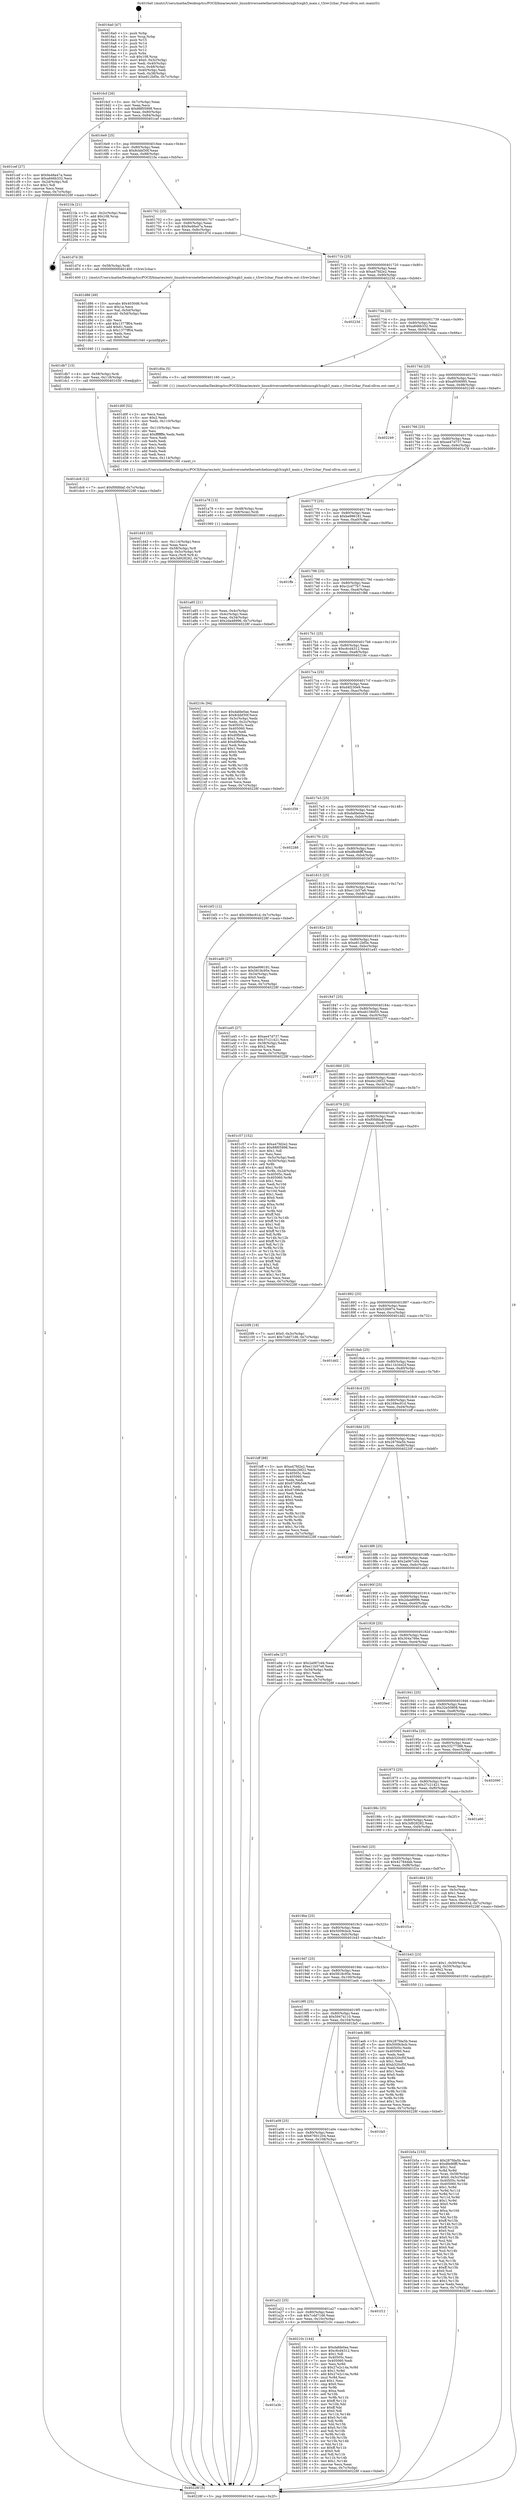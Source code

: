 digraph "0x4016a0" {
  label = "0x4016a0 (/mnt/c/Users/mathe/Desktop/tcc/POCII/binaries/extr_linuxdriversnetethernetchelsiocxgb3cxgb3_main.c_t3rev2char_Final-ollvm.out::main(0))"
  labelloc = "t"
  node[shape=record]

  Entry [label="",width=0.3,height=0.3,shape=circle,fillcolor=black,style=filled]
  "0x4016cf" [label="{
     0x4016cf [26]\l
     | [instrs]\l
     &nbsp;&nbsp;0x4016cf \<+3\>: mov -0x7c(%rbp),%eax\l
     &nbsp;&nbsp;0x4016d2 \<+2\>: mov %eax,%ecx\l
     &nbsp;&nbsp;0x4016d4 \<+6\>: sub $0x88f05998,%ecx\l
     &nbsp;&nbsp;0x4016da \<+3\>: mov %eax,-0x80(%rbp)\l
     &nbsp;&nbsp;0x4016dd \<+6\>: mov %ecx,-0x84(%rbp)\l
     &nbsp;&nbsp;0x4016e3 \<+6\>: je 0000000000401cef \<main+0x64f\>\l
  }"]
  "0x401cef" [label="{
     0x401cef [27]\l
     | [instrs]\l
     &nbsp;&nbsp;0x401cef \<+5\>: mov $0x9a48a47a,%eax\l
     &nbsp;&nbsp;0x401cf4 \<+5\>: mov $0xa846b332,%ecx\l
     &nbsp;&nbsp;0x401cf9 \<+3\>: mov -0x2d(%rbp),%dl\l
     &nbsp;&nbsp;0x401cfc \<+3\>: test $0x1,%dl\l
     &nbsp;&nbsp;0x401cff \<+3\>: cmovne %ecx,%eax\l
     &nbsp;&nbsp;0x401d02 \<+3\>: mov %eax,-0x7c(%rbp)\l
     &nbsp;&nbsp;0x401d05 \<+5\>: jmp 000000000040228f \<main+0xbef\>\l
  }"]
  "0x4016e9" [label="{
     0x4016e9 [25]\l
     | [instrs]\l
     &nbsp;&nbsp;0x4016e9 \<+5\>: jmp 00000000004016ee \<main+0x4e\>\l
     &nbsp;&nbsp;0x4016ee \<+3\>: mov -0x80(%rbp),%eax\l
     &nbsp;&nbsp;0x4016f1 \<+5\>: sub $0x8cbbf30f,%eax\l
     &nbsp;&nbsp;0x4016f6 \<+6\>: mov %eax,-0x88(%rbp)\l
     &nbsp;&nbsp;0x4016fc \<+6\>: je 00000000004021fa \<main+0xb5a\>\l
  }"]
  Exit [label="",width=0.3,height=0.3,shape=circle,fillcolor=black,style=filled,peripheries=2]
  "0x4021fa" [label="{
     0x4021fa [21]\l
     | [instrs]\l
     &nbsp;&nbsp;0x4021fa \<+3\>: mov -0x2c(%rbp),%eax\l
     &nbsp;&nbsp;0x4021fd \<+7\>: add $0x108,%rsp\l
     &nbsp;&nbsp;0x402204 \<+1\>: pop %rbx\l
     &nbsp;&nbsp;0x402205 \<+2\>: pop %r12\l
     &nbsp;&nbsp;0x402207 \<+2\>: pop %r13\l
     &nbsp;&nbsp;0x402209 \<+2\>: pop %r14\l
     &nbsp;&nbsp;0x40220b \<+2\>: pop %r15\l
     &nbsp;&nbsp;0x40220d \<+1\>: pop %rbp\l
     &nbsp;&nbsp;0x40220e \<+1\>: ret\l
  }"]
  "0x401702" [label="{
     0x401702 [25]\l
     | [instrs]\l
     &nbsp;&nbsp;0x401702 \<+5\>: jmp 0000000000401707 \<main+0x67\>\l
     &nbsp;&nbsp;0x401707 \<+3\>: mov -0x80(%rbp),%eax\l
     &nbsp;&nbsp;0x40170a \<+5\>: sub $0x9a48a47a,%eax\l
     &nbsp;&nbsp;0x40170f \<+6\>: mov %eax,-0x8c(%rbp)\l
     &nbsp;&nbsp;0x401715 \<+6\>: je 0000000000401d7d \<main+0x6dd\>\l
  }"]
  "0x401a3b" [label="{
     0x401a3b\l
  }", style=dashed]
  "0x401d7d" [label="{
     0x401d7d [9]\l
     | [instrs]\l
     &nbsp;&nbsp;0x401d7d \<+4\>: mov -0x58(%rbp),%rdi\l
     &nbsp;&nbsp;0x401d81 \<+5\>: call 0000000000401400 \<t3rev2char\>\l
     | [calls]\l
     &nbsp;&nbsp;0x401400 \{1\} (/mnt/c/Users/mathe/Desktop/tcc/POCII/binaries/extr_linuxdriversnetethernetchelsiocxgb3cxgb3_main.c_t3rev2char_Final-ollvm.out::t3rev2char)\l
  }"]
  "0x40171b" [label="{
     0x40171b [25]\l
     | [instrs]\l
     &nbsp;&nbsp;0x40171b \<+5\>: jmp 0000000000401720 \<main+0x80\>\l
     &nbsp;&nbsp;0x401720 \<+3\>: mov -0x80(%rbp),%eax\l
     &nbsp;&nbsp;0x401723 \<+5\>: sub $0xa47fd2e2,%eax\l
     &nbsp;&nbsp;0x401728 \<+6\>: mov %eax,-0x90(%rbp)\l
     &nbsp;&nbsp;0x40172e \<+6\>: je 000000000040223d \<main+0xb9d\>\l
  }"]
  "0x40210c" [label="{
     0x40210c [144]\l
     | [instrs]\l
     &nbsp;&nbsp;0x40210c \<+5\>: mov $0xdafde0ae,%eax\l
     &nbsp;&nbsp;0x402111 \<+5\>: mov $0xc6cd4312,%ecx\l
     &nbsp;&nbsp;0x402116 \<+2\>: mov $0x1,%dl\l
     &nbsp;&nbsp;0x402118 \<+7\>: mov 0x40505c,%esi\l
     &nbsp;&nbsp;0x40211f \<+7\>: mov 0x405060,%edi\l
     &nbsp;&nbsp;0x402126 \<+3\>: mov %esi,%r8d\l
     &nbsp;&nbsp;0x402129 \<+7\>: sub $0x27e2c14a,%r8d\l
     &nbsp;&nbsp;0x402130 \<+4\>: sub $0x1,%r8d\l
     &nbsp;&nbsp;0x402134 \<+7\>: add $0x27e2c14a,%r8d\l
     &nbsp;&nbsp;0x40213b \<+4\>: imul %r8d,%esi\l
     &nbsp;&nbsp;0x40213f \<+3\>: and $0x1,%esi\l
     &nbsp;&nbsp;0x402142 \<+3\>: cmp $0x0,%esi\l
     &nbsp;&nbsp;0x402145 \<+4\>: sete %r9b\l
     &nbsp;&nbsp;0x402149 \<+3\>: cmp $0xa,%edi\l
     &nbsp;&nbsp;0x40214c \<+4\>: setl %r10b\l
     &nbsp;&nbsp;0x402150 \<+3\>: mov %r9b,%r11b\l
     &nbsp;&nbsp;0x402153 \<+4\>: xor $0xff,%r11b\l
     &nbsp;&nbsp;0x402157 \<+3\>: mov %r10b,%bl\l
     &nbsp;&nbsp;0x40215a \<+3\>: xor $0xff,%bl\l
     &nbsp;&nbsp;0x40215d \<+3\>: xor $0x0,%dl\l
     &nbsp;&nbsp;0x402160 \<+3\>: mov %r11b,%r14b\l
     &nbsp;&nbsp;0x402163 \<+4\>: and $0x0,%r14b\l
     &nbsp;&nbsp;0x402167 \<+3\>: and %dl,%r9b\l
     &nbsp;&nbsp;0x40216a \<+3\>: mov %bl,%r15b\l
     &nbsp;&nbsp;0x40216d \<+4\>: and $0x0,%r15b\l
     &nbsp;&nbsp;0x402171 \<+3\>: and %dl,%r10b\l
     &nbsp;&nbsp;0x402174 \<+3\>: or %r9b,%r14b\l
     &nbsp;&nbsp;0x402177 \<+3\>: or %r10b,%r15b\l
     &nbsp;&nbsp;0x40217a \<+3\>: xor %r15b,%r14b\l
     &nbsp;&nbsp;0x40217d \<+3\>: or %bl,%r11b\l
     &nbsp;&nbsp;0x402180 \<+4\>: xor $0xff,%r11b\l
     &nbsp;&nbsp;0x402184 \<+3\>: or $0x0,%dl\l
     &nbsp;&nbsp;0x402187 \<+3\>: and %dl,%r11b\l
     &nbsp;&nbsp;0x40218a \<+3\>: or %r11b,%r14b\l
     &nbsp;&nbsp;0x40218d \<+4\>: test $0x1,%r14b\l
     &nbsp;&nbsp;0x402191 \<+3\>: cmovne %ecx,%eax\l
     &nbsp;&nbsp;0x402194 \<+3\>: mov %eax,-0x7c(%rbp)\l
     &nbsp;&nbsp;0x402197 \<+5\>: jmp 000000000040228f \<main+0xbef\>\l
  }"]
  "0x40223d" [label="{
     0x40223d\l
  }", style=dashed]
  "0x401734" [label="{
     0x401734 [25]\l
     | [instrs]\l
     &nbsp;&nbsp;0x401734 \<+5\>: jmp 0000000000401739 \<main+0x99\>\l
     &nbsp;&nbsp;0x401739 \<+3\>: mov -0x80(%rbp),%eax\l
     &nbsp;&nbsp;0x40173c \<+5\>: sub $0xa846b332,%eax\l
     &nbsp;&nbsp;0x401741 \<+6\>: mov %eax,-0x94(%rbp)\l
     &nbsp;&nbsp;0x401747 \<+6\>: je 0000000000401d0a \<main+0x66a\>\l
  }"]
  "0x401a22" [label="{
     0x401a22 [25]\l
     | [instrs]\l
     &nbsp;&nbsp;0x401a22 \<+5\>: jmp 0000000000401a27 \<main+0x387\>\l
     &nbsp;&nbsp;0x401a27 \<+3\>: mov -0x80(%rbp),%eax\l
     &nbsp;&nbsp;0x401a2a \<+5\>: sub $0x7cdd71d6,%eax\l
     &nbsp;&nbsp;0x401a2f \<+6\>: mov %eax,-0x10c(%rbp)\l
     &nbsp;&nbsp;0x401a35 \<+6\>: je 000000000040210c \<main+0xa6c\>\l
  }"]
  "0x401d0a" [label="{
     0x401d0a [5]\l
     | [instrs]\l
     &nbsp;&nbsp;0x401d0a \<+5\>: call 0000000000401160 \<next_i\>\l
     | [calls]\l
     &nbsp;&nbsp;0x401160 \{1\} (/mnt/c/Users/mathe/Desktop/tcc/POCII/binaries/extr_linuxdriversnetethernetchelsiocxgb3cxgb3_main.c_t3rev2char_Final-ollvm.out::next_i)\l
  }"]
  "0x40174d" [label="{
     0x40174d [25]\l
     | [instrs]\l
     &nbsp;&nbsp;0x40174d \<+5\>: jmp 0000000000401752 \<main+0xb2\>\l
     &nbsp;&nbsp;0x401752 \<+3\>: mov -0x80(%rbp),%eax\l
     &nbsp;&nbsp;0x401755 \<+5\>: sub $0xa9506995,%eax\l
     &nbsp;&nbsp;0x40175a \<+6\>: mov %eax,-0x98(%rbp)\l
     &nbsp;&nbsp;0x401760 \<+6\>: je 0000000000402249 \<main+0xba9\>\l
  }"]
  "0x401f12" [label="{
     0x401f12\l
  }", style=dashed]
  "0x402249" [label="{
     0x402249\l
  }", style=dashed]
  "0x401766" [label="{
     0x401766 [25]\l
     | [instrs]\l
     &nbsp;&nbsp;0x401766 \<+5\>: jmp 000000000040176b \<main+0xcb\>\l
     &nbsp;&nbsp;0x40176b \<+3\>: mov -0x80(%rbp),%eax\l
     &nbsp;&nbsp;0x40176e \<+5\>: sub $0xae47d737,%eax\l
     &nbsp;&nbsp;0x401773 \<+6\>: mov %eax,-0x9c(%rbp)\l
     &nbsp;&nbsp;0x401779 \<+6\>: je 0000000000401a78 \<main+0x3d8\>\l
  }"]
  "0x401a09" [label="{
     0x401a09 [25]\l
     | [instrs]\l
     &nbsp;&nbsp;0x401a09 \<+5\>: jmp 0000000000401a0e \<main+0x36e\>\l
     &nbsp;&nbsp;0x401a0e \<+3\>: mov -0x80(%rbp),%eax\l
     &nbsp;&nbsp;0x401a11 \<+5\>: sub $0x67601204,%eax\l
     &nbsp;&nbsp;0x401a16 \<+6\>: mov %eax,-0x108(%rbp)\l
     &nbsp;&nbsp;0x401a1c \<+6\>: je 0000000000401f12 \<main+0x872\>\l
  }"]
  "0x401a78" [label="{
     0x401a78 [13]\l
     | [instrs]\l
     &nbsp;&nbsp;0x401a78 \<+4\>: mov -0x48(%rbp),%rax\l
     &nbsp;&nbsp;0x401a7c \<+4\>: mov 0x8(%rax),%rdi\l
     &nbsp;&nbsp;0x401a80 \<+5\>: call 0000000000401060 \<atoi@plt\>\l
     | [calls]\l
     &nbsp;&nbsp;0x401060 \{1\} (unknown)\l
  }"]
  "0x40177f" [label="{
     0x40177f [25]\l
     | [instrs]\l
     &nbsp;&nbsp;0x40177f \<+5\>: jmp 0000000000401784 \<main+0xe4\>\l
     &nbsp;&nbsp;0x401784 \<+3\>: mov -0x80(%rbp),%eax\l
     &nbsp;&nbsp;0x401787 \<+5\>: sub $0xbe996181,%eax\l
     &nbsp;&nbsp;0x40178c \<+6\>: mov %eax,-0xa0(%rbp)\l
     &nbsp;&nbsp;0x401792 \<+6\>: je 0000000000401ffe \<main+0x95e\>\l
  }"]
  "0x401fa5" [label="{
     0x401fa5\l
  }", style=dashed]
  "0x401ffe" [label="{
     0x401ffe\l
  }", style=dashed]
  "0x401798" [label="{
     0x401798 [25]\l
     | [instrs]\l
     &nbsp;&nbsp;0x401798 \<+5\>: jmp 000000000040179d \<main+0xfd\>\l
     &nbsp;&nbsp;0x40179d \<+3\>: mov -0x80(%rbp),%eax\l
     &nbsp;&nbsp;0x4017a0 \<+5\>: sub $0xc2cd77b7,%eax\l
     &nbsp;&nbsp;0x4017a5 \<+6\>: mov %eax,-0xa4(%rbp)\l
     &nbsp;&nbsp;0x4017ab \<+6\>: je 0000000000401f86 \<main+0x8e6\>\l
  }"]
  "0x401dc6" [label="{
     0x401dc6 [12]\l
     | [instrs]\l
     &nbsp;&nbsp;0x401dc6 \<+7\>: movl $0xf0fdfdaf,-0x7c(%rbp)\l
     &nbsp;&nbsp;0x401dcd \<+5\>: jmp 000000000040228f \<main+0xbef\>\l
  }"]
  "0x401f86" [label="{
     0x401f86\l
  }", style=dashed]
  "0x4017b1" [label="{
     0x4017b1 [25]\l
     | [instrs]\l
     &nbsp;&nbsp;0x4017b1 \<+5\>: jmp 00000000004017b6 \<main+0x116\>\l
     &nbsp;&nbsp;0x4017b6 \<+3\>: mov -0x80(%rbp),%eax\l
     &nbsp;&nbsp;0x4017b9 \<+5\>: sub $0xc6cd4312,%eax\l
     &nbsp;&nbsp;0x4017be \<+6\>: mov %eax,-0xa8(%rbp)\l
     &nbsp;&nbsp;0x4017c4 \<+6\>: je 000000000040219c \<main+0xafc\>\l
  }"]
  "0x401db7" [label="{
     0x401db7 [15]\l
     | [instrs]\l
     &nbsp;&nbsp;0x401db7 \<+4\>: mov -0x58(%rbp),%rdi\l
     &nbsp;&nbsp;0x401dbb \<+6\>: mov %eax,-0x118(%rbp)\l
     &nbsp;&nbsp;0x401dc1 \<+5\>: call 0000000000401030 \<free@plt\>\l
     | [calls]\l
     &nbsp;&nbsp;0x401030 \{1\} (unknown)\l
  }"]
  "0x40219c" [label="{
     0x40219c [94]\l
     | [instrs]\l
     &nbsp;&nbsp;0x40219c \<+5\>: mov $0xdafde0ae,%eax\l
     &nbsp;&nbsp;0x4021a1 \<+5\>: mov $0x8cbbf30f,%ecx\l
     &nbsp;&nbsp;0x4021a6 \<+3\>: mov -0x3c(%rbp),%edx\l
     &nbsp;&nbsp;0x4021a9 \<+3\>: mov %edx,-0x2c(%rbp)\l
     &nbsp;&nbsp;0x4021ac \<+7\>: mov 0x40505c,%edx\l
     &nbsp;&nbsp;0x4021b3 \<+7\>: mov 0x405060,%esi\l
     &nbsp;&nbsp;0x4021ba \<+2\>: mov %edx,%edi\l
     &nbsp;&nbsp;0x4021bc \<+6\>: sub $0xd0fbf4aa,%edi\l
     &nbsp;&nbsp;0x4021c2 \<+3\>: sub $0x1,%edi\l
     &nbsp;&nbsp;0x4021c5 \<+6\>: add $0xd0fbf4aa,%edi\l
     &nbsp;&nbsp;0x4021cb \<+3\>: imul %edi,%edx\l
     &nbsp;&nbsp;0x4021ce \<+3\>: and $0x1,%edx\l
     &nbsp;&nbsp;0x4021d1 \<+3\>: cmp $0x0,%edx\l
     &nbsp;&nbsp;0x4021d4 \<+4\>: sete %r8b\l
     &nbsp;&nbsp;0x4021d8 \<+3\>: cmp $0xa,%esi\l
     &nbsp;&nbsp;0x4021db \<+4\>: setl %r9b\l
     &nbsp;&nbsp;0x4021df \<+3\>: mov %r8b,%r10b\l
     &nbsp;&nbsp;0x4021e2 \<+3\>: and %r9b,%r10b\l
     &nbsp;&nbsp;0x4021e5 \<+3\>: xor %r9b,%r8b\l
     &nbsp;&nbsp;0x4021e8 \<+3\>: or %r8b,%r10b\l
     &nbsp;&nbsp;0x4021eb \<+4\>: test $0x1,%r10b\l
     &nbsp;&nbsp;0x4021ef \<+3\>: cmovne %ecx,%eax\l
     &nbsp;&nbsp;0x4021f2 \<+3\>: mov %eax,-0x7c(%rbp)\l
     &nbsp;&nbsp;0x4021f5 \<+5\>: jmp 000000000040228f \<main+0xbef\>\l
  }"]
  "0x4017ca" [label="{
     0x4017ca [25]\l
     | [instrs]\l
     &nbsp;&nbsp;0x4017ca \<+5\>: jmp 00000000004017cf \<main+0x12f\>\l
     &nbsp;&nbsp;0x4017cf \<+3\>: mov -0x80(%rbp),%eax\l
     &nbsp;&nbsp;0x4017d2 \<+5\>: sub $0xd4f230e9,%eax\l
     &nbsp;&nbsp;0x4017d7 \<+6\>: mov %eax,-0xac(%rbp)\l
     &nbsp;&nbsp;0x4017dd \<+6\>: je 0000000000401f39 \<main+0x899\>\l
  }"]
  "0x401d86" [label="{
     0x401d86 [49]\l
     | [instrs]\l
     &nbsp;&nbsp;0x401d86 \<+10\>: movabs $0x4030d6,%rdi\l
     &nbsp;&nbsp;0x401d90 \<+5\>: mov $0x1a,%ecx\l
     &nbsp;&nbsp;0x401d95 \<+3\>: mov %al,-0x5d(%rbp)\l
     &nbsp;&nbsp;0x401d98 \<+4\>: movsbl -0x5d(%rbp),%eax\l
     &nbsp;&nbsp;0x401d9c \<+1\>: cltd\l
     &nbsp;&nbsp;0x401d9d \<+2\>: idiv %ecx\l
     &nbsp;&nbsp;0x401d9f \<+6\>: add $0x1377ff04,%edx\l
     &nbsp;&nbsp;0x401da5 \<+3\>: add $0x61,%edx\l
     &nbsp;&nbsp;0x401da8 \<+6\>: sub $0x1377ff04,%edx\l
     &nbsp;&nbsp;0x401dae \<+2\>: mov %edx,%esi\l
     &nbsp;&nbsp;0x401db0 \<+2\>: mov $0x0,%al\l
     &nbsp;&nbsp;0x401db2 \<+5\>: call 0000000000401040 \<printf@plt\>\l
     | [calls]\l
     &nbsp;&nbsp;0x401040 \{1\} (unknown)\l
  }"]
  "0x401f39" [label="{
     0x401f39\l
  }", style=dashed]
  "0x4017e3" [label="{
     0x4017e3 [25]\l
     | [instrs]\l
     &nbsp;&nbsp;0x4017e3 \<+5\>: jmp 00000000004017e8 \<main+0x148\>\l
     &nbsp;&nbsp;0x4017e8 \<+3\>: mov -0x80(%rbp),%eax\l
     &nbsp;&nbsp;0x4017eb \<+5\>: sub $0xdafde0ae,%eax\l
     &nbsp;&nbsp;0x4017f0 \<+6\>: mov %eax,-0xb0(%rbp)\l
     &nbsp;&nbsp;0x4017f6 \<+6\>: je 0000000000402288 \<main+0xbe8\>\l
  }"]
  "0x401d43" [label="{
     0x401d43 [33]\l
     | [instrs]\l
     &nbsp;&nbsp;0x401d43 \<+6\>: mov -0x114(%rbp),%ecx\l
     &nbsp;&nbsp;0x401d49 \<+3\>: imul %eax,%ecx\l
     &nbsp;&nbsp;0x401d4c \<+4\>: mov -0x58(%rbp),%r8\l
     &nbsp;&nbsp;0x401d50 \<+4\>: movslq -0x5c(%rbp),%r9\l
     &nbsp;&nbsp;0x401d54 \<+4\>: mov %ecx,(%r8,%r9,4)\l
     &nbsp;&nbsp;0x401d58 \<+7\>: movl $0x3d928282,-0x7c(%rbp)\l
     &nbsp;&nbsp;0x401d5f \<+5\>: jmp 000000000040228f \<main+0xbef\>\l
  }"]
  "0x402288" [label="{
     0x402288\l
  }", style=dashed]
  "0x4017fc" [label="{
     0x4017fc [25]\l
     | [instrs]\l
     &nbsp;&nbsp;0x4017fc \<+5\>: jmp 0000000000401801 \<main+0x161\>\l
     &nbsp;&nbsp;0x401801 \<+3\>: mov -0x80(%rbp),%eax\l
     &nbsp;&nbsp;0x401804 \<+5\>: sub $0xdfed6fff,%eax\l
     &nbsp;&nbsp;0x401809 \<+6\>: mov %eax,-0xb4(%rbp)\l
     &nbsp;&nbsp;0x40180f \<+6\>: je 0000000000401bf3 \<main+0x553\>\l
  }"]
  "0x401d0f" [label="{
     0x401d0f [52]\l
     | [instrs]\l
     &nbsp;&nbsp;0x401d0f \<+2\>: xor %ecx,%ecx\l
     &nbsp;&nbsp;0x401d11 \<+5\>: mov $0x2,%edx\l
     &nbsp;&nbsp;0x401d16 \<+6\>: mov %edx,-0x110(%rbp)\l
     &nbsp;&nbsp;0x401d1c \<+1\>: cltd\l
     &nbsp;&nbsp;0x401d1d \<+6\>: mov -0x110(%rbp),%esi\l
     &nbsp;&nbsp;0x401d23 \<+2\>: idiv %esi\l
     &nbsp;&nbsp;0x401d25 \<+6\>: imul $0xfffffffe,%edx,%edx\l
     &nbsp;&nbsp;0x401d2b \<+2\>: mov %ecx,%edi\l
     &nbsp;&nbsp;0x401d2d \<+2\>: sub %edx,%edi\l
     &nbsp;&nbsp;0x401d2f \<+2\>: mov %ecx,%edx\l
     &nbsp;&nbsp;0x401d31 \<+3\>: sub $0x1,%edx\l
     &nbsp;&nbsp;0x401d34 \<+2\>: add %edx,%edi\l
     &nbsp;&nbsp;0x401d36 \<+2\>: sub %edi,%ecx\l
     &nbsp;&nbsp;0x401d38 \<+6\>: mov %ecx,-0x114(%rbp)\l
     &nbsp;&nbsp;0x401d3e \<+5\>: call 0000000000401160 \<next_i\>\l
     | [calls]\l
     &nbsp;&nbsp;0x401160 \{1\} (/mnt/c/Users/mathe/Desktop/tcc/POCII/binaries/extr_linuxdriversnetethernetchelsiocxgb3cxgb3_main.c_t3rev2char_Final-ollvm.out::next_i)\l
  }"]
  "0x401bf3" [label="{
     0x401bf3 [12]\l
     | [instrs]\l
     &nbsp;&nbsp;0x401bf3 \<+7\>: movl $0x169ec91d,-0x7c(%rbp)\l
     &nbsp;&nbsp;0x401bfa \<+5\>: jmp 000000000040228f \<main+0xbef\>\l
  }"]
  "0x401815" [label="{
     0x401815 [25]\l
     | [instrs]\l
     &nbsp;&nbsp;0x401815 \<+5\>: jmp 000000000040181a \<main+0x17a\>\l
     &nbsp;&nbsp;0x40181a \<+3\>: mov -0x80(%rbp),%eax\l
     &nbsp;&nbsp;0x40181d \<+5\>: sub $0xe11b57e6,%eax\l
     &nbsp;&nbsp;0x401822 \<+6\>: mov %eax,-0xb8(%rbp)\l
     &nbsp;&nbsp;0x401828 \<+6\>: je 0000000000401ad0 \<main+0x430\>\l
  }"]
  "0x401b5a" [label="{
     0x401b5a [153]\l
     | [instrs]\l
     &nbsp;&nbsp;0x401b5a \<+5\>: mov $0x287fda5b,%ecx\l
     &nbsp;&nbsp;0x401b5f \<+5\>: mov $0xdfed6fff,%edx\l
     &nbsp;&nbsp;0x401b64 \<+3\>: mov $0x1,%sil\l
     &nbsp;&nbsp;0x401b67 \<+3\>: xor %r8d,%r8d\l
     &nbsp;&nbsp;0x401b6a \<+4\>: mov %rax,-0x58(%rbp)\l
     &nbsp;&nbsp;0x401b6e \<+7\>: movl $0x0,-0x5c(%rbp)\l
     &nbsp;&nbsp;0x401b75 \<+8\>: mov 0x40505c,%r9d\l
     &nbsp;&nbsp;0x401b7d \<+8\>: mov 0x405060,%r10d\l
     &nbsp;&nbsp;0x401b85 \<+4\>: sub $0x1,%r8d\l
     &nbsp;&nbsp;0x401b89 \<+3\>: mov %r9d,%r11d\l
     &nbsp;&nbsp;0x401b8c \<+3\>: add %r8d,%r11d\l
     &nbsp;&nbsp;0x401b8f \<+4\>: imul %r11d,%r9d\l
     &nbsp;&nbsp;0x401b93 \<+4\>: and $0x1,%r9d\l
     &nbsp;&nbsp;0x401b97 \<+4\>: cmp $0x0,%r9d\l
     &nbsp;&nbsp;0x401b9b \<+3\>: sete %bl\l
     &nbsp;&nbsp;0x401b9e \<+4\>: cmp $0xa,%r10d\l
     &nbsp;&nbsp;0x401ba2 \<+4\>: setl %r14b\l
     &nbsp;&nbsp;0x401ba6 \<+3\>: mov %bl,%r15b\l
     &nbsp;&nbsp;0x401ba9 \<+4\>: xor $0xff,%r15b\l
     &nbsp;&nbsp;0x401bad \<+3\>: mov %r14b,%r12b\l
     &nbsp;&nbsp;0x401bb0 \<+4\>: xor $0xff,%r12b\l
     &nbsp;&nbsp;0x401bb4 \<+4\>: xor $0x0,%sil\l
     &nbsp;&nbsp;0x401bb8 \<+3\>: mov %r15b,%r13b\l
     &nbsp;&nbsp;0x401bbb \<+4\>: and $0x0,%r13b\l
     &nbsp;&nbsp;0x401bbf \<+3\>: and %sil,%bl\l
     &nbsp;&nbsp;0x401bc2 \<+3\>: mov %r12b,%al\l
     &nbsp;&nbsp;0x401bc5 \<+2\>: and $0x0,%al\l
     &nbsp;&nbsp;0x401bc7 \<+3\>: and %sil,%r14b\l
     &nbsp;&nbsp;0x401bca \<+3\>: or %bl,%r13b\l
     &nbsp;&nbsp;0x401bcd \<+3\>: or %r14b,%al\l
     &nbsp;&nbsp;0x401bd0 \<+3\>: xor %al,%r13b\l
     &nbsp;&nbsp;0x401bd3 \<+3\>: or %r12b,%r15b\l
     &nbsp;&nbsp;0x401bd6 \<+4\>: xor $0xff,%r15b\l
     &nbsp;&nbsp;0x401bda \<+4\>: or $0x0,%sil\l
     &nbsp;&nbsp;0x401bde \<+3\>: and %sil,%r15b\l
     &nbsp;&nbsp;0x401be1 \<+3\>: or %r15b,%r13b\l
     &nbsp;&nbsp;0x401be4 \<+4\>: test $0x1,%r13b\l
     &nbsp;&nbsp;0x401be8 \<+3\>: cmovne %edx,%ecx\l
     &nbsp;&nbsp;0x401beb \<+3\>: mov %ecx,-0x7c(%rbp)\l
     &nbsp;&nbsp;0x401bee \<+5\>: jmp 000000000040228f \<main+0xbef\>\l
  }"]
  "0x401ad0" [label="{
     0x401ad0 [27]\l
     | [instrs]\l
     &nbsp;&nbsp;0x401ad0 \<+5\>: mov $0xbe996181,%eax\l
     &nbsp;&nbsp;0x401ad5 \<+5\>: mov $0x5818c95e,%ecx\l
     &nbsp;&nbsp;0x401ada \<+3\>: mov -0x34(%rbp),%edx\l
     &nbsp;&nbsp;0x401add \<+3\>: cmp $0x0,%edx\l
     &nbsp;&nbsp;0x401ae0 \<+3\>: cmove %ecx,%eax\l
     &nbsp;&nbsp;0x401ae3 \<+3\>: mov %eax,-0x7c(%rbp)\l
     &nbsp;&nbsp;0x401ae6 \<+5\>: jmp 000000000040228f \<main+0xbef\>\l
  }"]
  "0x40182e" [label="{
     0x40182e [25]\l
     | [instrs]\l
     &nbsp;&nbsp;0x40182e \<+5\>: jmp 0000000000401833 \<main+0x193\>\l
     &nbsp;&nbsp;0x401833 \<+3\>: mov -0x80(%rbp),%eax\l
     &nbsp;&nbsp;0x401836 \<+5\>: sub $0xe812bf5e,%eax\l
     &nbsp;&nbsp;0x40183b \<+6\>: mov %eax,-0xbc(%rbp)\l
     &nbsp;&nbsp;0x401841 \<+6\>: je 0000000000401a45 \<main+0x3a5\>\l
  }"]
  "0x4019f0" [label="{
     0x4019f0 [25]\l
     | [instrs]\l
     &nbsp;&nbsp;0x4019f0 \<+5\>: jmp 00000000004019f5 \<main+0x355\>\l
     &nbsp;&nbsp;0x4019f5 \<+3\>: mov -0x80(%rbp),%eax\l
     &nbsp;&nbsp;0x4019f8 \<+5\>: sub $0x59474110,%eax\l
     &nbsp;&nbsp;0x4019fd \<+6\>: mov %eax,-0x104(%rbp)\l
     &nbsp;&nbsp;0x401a03 \<+6\>: je 0000000000401fa5 \<main+0x905\>\l
  }"]
  "0x401a45" [label="{
     0x401a45 [27]\l
     | [instrs]\l
     &nbsp;&nbsp;0x401a45 \<+5\>: mov $0xae47d737,%eax\l
     &nbsp;&nbsp;0x401a4a \<+5\>: mov $0x37c21421,%ecx\l
     &nbsp;&nbsp;0x401a4f \<+3\>: mov -0x38(%rbp),%edx\l
     &nbsp;&nbsp;0x401a52 \<+3\>: cmp $0x2,%edx\l
     &nbsp;&nbsp;0x401a55 \<+3\>: cmovne %ecx,%eax\l
     &nbsp;&nbsp;0x401a58 \<+3\>: mov %eax,-0x7c(%rbp)\l
     &nbsp;&nbsp;0x401a5b \<+5\>: jmp 000000000040228f \<main+0xbef\>\l
  }"]
  "0x401847" [label="{
     0x401847 [25]\l
     | [instrs]\l
     &nbsp;&nbsp;0x401847 \<+5\>: jmp 000000000040184c \<main+0x1ac\>\l
     &nbsp;&nbsp;0x40184c \<+3\>: mov -0x80(%rbp),%eax\l
     &nbsp;&nbsp;0x40184f \<+5\>: sub $0xeb158d55,%eax\l
     &nbsp;&nbsp;0x401854 \<+6\>: mov %eax,-0xc0(%rbp)\l
     &nbsp;&nbsp;0x40185a \<+6\>: je 0000000000402277 \<main+0xbd7\>\l
  }"]
  "0x40228f" [label="{
     0x40228f [5]\l
     | [instrs]\l
     &nbsp;&nbsp;0x40228f \<+5\>: jmp 00000000004016cf \<main+0x2f\>\l
  }"]
  "0x4016a0" [label="{
     0x4016a0 [47]\l
     | [instrs]\l
     &nbsp;&nbsp;0x4016a0 \<+1\>: push %rbp\l
     &nbsp;&nbsp;0x4016a1 \<+3\>: mov %rsp,%rbp\l
     &nbsp;&nbsp;0x4016a4 \<+2\>: push %r15\l
     &nbsp;&nbsp;0x4016a6 \<+2\>: push %r14\l
     &nbsp;&nbsp;0x4016a8 \<+2\>: push %r13\l
     &nbsp;&nbsp;0x4016aa \<+2\>: push %r12\l
     &nbsp;&nbsp;0x4016ac \<+1\>: push %rbx\l
     &nbsp;&nbsp;0x4016ad \<+7\>: sub $0x108,%rsp\l
     &nbsp;&nbsp;0x4016b4 \<+7\>: movl $0x0,-0x3c(%rbp)\l
     &nbsp;&nbsp;0x4016bb \<+3\>: mov %edi,-0x40(%rbp)\l
     &nbsp;&nbsp;0x4016be \<+4\>: mov %rsi,-0x48(%rbp)\l
     &nbsp;&nbsp;0x4016c2 \<+3\>: mov -0x40(%rbp),%edi\l
     &nbsp;&nbsp;0x4016c5 \<+3\>: mov %edi,-0x38(%rbp)\l
     &nbsp;&nbsp;0x4016c8 \<+7\>: movl $0xe812bf5e,-0x7c(%rbp)\l
  }"]
  "0x401a85" [label="{
     0x401a85 [21]\l
     | [instrs]\l
     &nbsp;&nbsp;0x401a85 \<+3\>: mov %eax,-0x4c(%rbp)\l
     &nbsp;&nbsp;0x401a88 \<+3\>: mov -0x4c(%rbp),%eax\l
     &nbsp;&nbsp;0x401a8b \<+3\>: mov %eax,-0x34(%rbp)\l
     &nbsp;&nbsp;0x401a8e \<+7\>: movl $0x2da48996,-0x7c(%rbp)\l
     &nbsp;&nbsp;0x401a95 \<+5\>: jmp 000000000040228f \<main+0xbef\>\l
  }"]
  "0x401aeb" [label="{
     0x401aeb [88]\l
     | [instrs]\l
     &nbsp;&nbsp;0x401aeb \<+5\>: mov $0x287fda5b,%eax\l
     &nbsp;&nbsp;0x401af0 \<+5\>: mov $0x5009cbcb,%ecx\l
     &nbsp;&nbsp;0x401af5 \<+7\>: mov 0x40505c,%edx\l
     &nbsp;&nbsp;0x401afc \<+7\>: mov 0x405060,%esi\l
     &nbsp;&nbsp;0x401b03 \<+2\>: mov %edx,%edi\l
     &nbsp;&nbsp;0x401b05 \<+6\>: sub $0xb320cf5f,%edi\l
     &nbsp;&nbsp;0x401b0b \<+3\>: sub $0x1,%edi\l
     &nbsp;&nbsp;0x401b0e \<+6\>: add $0xb320cf5f,%edi\l
     &nbsp;&nbsp;0x401b14 \<+3\>: imul %edi,%edx\l
     &nbsp;&nbsp;0x401b17 \<+3\>: and $0x1,%edx\l
     &nbsp;&nbsp;0x401b1a \<+3\>: cmp $0x0,%edx\l
     &nbsp;&nbsp;0x401b1d \<+4\>: sete %r8b\l
     &nbsp;&nbsp;0x401b21 \<+3\>: cmp $0xa,%esi\l
     &nbsp;&nbsp;0x401b24 \<+4\>: setl %r9b\l
     &nbsp;&nbsp;0x401b28 \<+3\>: mov %r8b,%r10b\l
     &nbsp;&nbsp;0x401b2b \<+3\>: and %r9b,%r10b\l
     &nbsp;&nbsp;0x401b2e \<+3\>: xor %r9b,%r8b\l
     &nbsp;&nbsp;0x401b31 \<+3\>: or %r8b,%r10b\l
     &nbsp;&nbsp;0x401b34 \<+4\>: test $0x1,%r10b\l
     &nbsp;&nbsp;0x401b38 \<+3\>: cmovne %ecx,%eax\l
     &nbsp;&nbsp;0x401b3b \<+3\>: mov %eax,-0x7c(%rbp)\l
     &nbsp;&nbsp;0x401b3e \<+5\>: jmp 000000000040228f \<main+0xbef\>\l
  }"]
  "0x402277" [label="{
     0x402277\l
  }", style=dashed]
  "0x401860" [label="{
     0x401860 [25]\l
     | [instrs]\l
     &nbsp;&nbsp;0x401860 \<+5\>: jmp 0000000000401865 \<main+0x1c5\>\l
     &nbsp;&nbsp;0x401865 \<+3\>: mov -0x80(%rbp),%eax\l
     &nbsp;&nbsp;0x401868 \<+5\>: sub $0xebc26f22,%eax\l
     &nbsp;&nbsp;0x40186d \<+6\>: mov %eax,-0xc4(%rbp)\l
     &nbsp;&nbsp;0x401873 \<+6\>: je 0000000000401c57 \<main+0x5b7\>\l
  }"]
  "0x4019d7" [label="{
     0x4019d7 [25]\l
     | [instrs]\l
     &nbsp;&nbsp;0x4019d7 \<+5\>: jmp 00000000004019dc \<main+0x33c\>\l
     &nbsp;&nbsp;0x4019dc \<+3\>: mov -0x80(%rbp),%eax\l
     &nbsp;&nbsp;0x4019df \<+5\>: sub $0x5818c95e,%eax\l
     &nbsp;&nbsp;0x4019e4 \<+6\>: mov %eax,-0x100(%rbp)\l
     &nbsp;&nbsp;0x4019ea \<+6\>: je 0000000000401aeb \<main+0x44b\>\l
  }"]
  "0x401c57" [label="{
     0x401c57 [152]\l
     | [instrs]\l
     &nbsp;&nbsp;0x401c57 \<+5\>: mov $0xa47fd2e2,%eax\l
     &nbsp;&nbsp;0x401c5c \<+5\>: mov $0x88f05998,%ecx\l
     &nbsp;&nbsp;0x401c61 \<+2\>: mov $0x1,%dl\l
     &nbsp;&nbsp;0x401c63 \<+2\>: xor %esi,%esi\l
     &nbsp;&nbsp;0x401c65 \<+3\>: mov -0x5c(%rbp),%edi\l
     &nbsp;&nbsp;0x401c68 \<+3\>: cmp -0x50(%rbp),%edi\l
     &nbsp;&nbsp;0x401c6b \<+4\>: setl %r8b\l
     &nbsp;&nbsp;0x401c6f \<+4\>: and $0x1,%r8b\l
     &nbsp;&nbsp;0x401c73 \<+4\>: mov %r8b,-0x2d(%rbp)\l
     &nbsp;&nbsp;0x401c77 \<+7\>: mov 0x40505c,%edi\l
     &nbsp;&nbsp;0x401c7e \<+8\>: mov 0x405060,%r9d\l
     &nbsp;&nbsp;0x401c86 \<+3\>: sub $0x1,%esi\l
     &nbsp;&nbsp;0x401c89 \<+3\>: mov %edi,%r10d\l
     &nbsp;&nbsp;0x401c8c \<+3\>: add %esi,%r10d\l
     &nbsp;&nbsp;0x401c8f \<+4\>: imul %r10d,%edi\l
     &nbsp;&nbsp;0x401c93 \<+3\>: and $0x1,%edi\l
     &nbsp;&nbsp;0x401c96 \<+3\>: cmp $0x0,%edi\l
     &nbsp;&nbsp;0x401c99 \<+4\>: sete %r8b\l
     &nbsp;&nbsp;0x401c9d \<+4\>: cmp $0xa,%r9d\l
     &nbsp;&nbsp;0x401ca1 \<+4\>: setl %r11b\l
     &nbsp;&nbsp;0x401ca5 \<+3\>: mov %r8b,%bl\l
     &nbsp;&nbsp;0x401ca8 \<+3\>: xor $0xff,%bl\l
     &nbsp;&nbsp;0x401cab \<+3\>: mov %r11b,%r14b\l
     &nbsp;&nbsp;0x401cae \<+4\>: xor $0xff,%r14b\l
     &nbsp;&nbsp;0x401cb2 \<+3\>: xor $0x1,%dl\l
     &nbsp;&nbsp;0x401cb5 \<+3\>: mov %bl,%r15b\l
     &nbsp;&nbsp;0x401cb8 \<+4\>: and $0xff,%r15b\l
     &nbsp;&nbsp;0x401cbc \<+3\>: and %dl,%r8b\l
     &nbsp;&nbsp;0x401cbf \<+3\>: mov %r14b,%r12b\l
     &nbsp;&nbsp;0x401cc2 \<+4\>: and $0xff,%r12b\l
     &nbsp;&nbsp;0x401cc6 \<+3\>: and %dl,%r11b\l
     &nbsp;&nbsp;0x401cc9 \<+3\>: or %r8b,%r15b\l
     &nbsp;&nbsp;0x401ccc \<+3\>: or %r11b,%r12b\l
     &nbsp;&nbsp;0x401ccf \<+3\>: xor %r12b,%r15b\l
     &nbsp;&nbsp;0x401cd2 \<+3\>: or %r14b,%bl\l
     &nbsp;&nbsp;0x401cd5 \<+3\>: xor $0xff,%bl\l
     &nbsp;&nbsp;0x401cd8 \<+3\>: or $0x1,%dl\l
     &nbsp;&nbsp;0x401cdb \<+2\>: and %dl,%bl\l
     &nbsp;&nbsp;0x401cdd \<+3\>: or %bl,%r15b\l
     &nbsp;&nbsp;0x401ce0 \<+4\>: test $0x1,%r15b\l
     &nbsp;&nbsp;0x401ce4 \<+3\>: cmovne %ecx,%eax\l
     &nbsp;&nbsp;0x401ce7 \<+3\>: mov %eax,-0x7c(%rbp)\l
     &nbsp;&nbsp;0x401cea \<+5\>: jmp 000000000040228f \<main+0xbef\>\l
  }"]
  "0x401879" [label="{
     0x401879 [25]\l
     | [instrs]\l
     &nbsp;&nbsp;0x401879 \<+5\>: jmp 000000000040187e \<main+0x1de\>\l
     &nbsp;&nbsp;0x40187e \<+3\>: mov -0x80(%rbp),%eax\l
     &nbsp;&nbsp;0x401881 \<+5\>: sub $0xf0fdfdaf,%eax\l
     &nbsp;&nbsp;0x401886 \<+6\>: mov %eax,-0xc8(%rbp)\l
     &nbsp;&nbsp;0x40188c \<+6\>: je 00000000004020f9 \<main+0xa59\>\l
  }"]
  "0x401b43" [label="{
     0x401b43 [23]\l
     | [instrs]\l
     &nbsp;&nbsp;0x401b43 \<+7\>: movl $0x1,-0x50(%rbp)\l
     &nbsp;&nbsp;0x401b4a \<+4\>: movslq -0x50(%rbp),%rax\l
     &nbsp;&nbsp;0x401b4e \<+4\>: shl $0x2,%rax\l
     &nbsp;&nbsp;0x401b52 \<+3\>: mov %rax,%rdi\l
     &nbsp;&nbsp;0x401b55 \<+5\>: call 0000000000401050 \<malloc@plt\>\l
     | [calls]\l
     &nbsp;&nbsp;0x401050 \{1\} (unknown)\l
  }"]
  "0x4020f9" [label="{
     0x4020f9 [19]\l
     | [instrs]\l
     &nbsp;&nbsp;0x4020f9 \<+7\>: movl $0x0,-0x3c(%rbp)\l
     &nbsp;&nbsp;0x402100 \<+7\>: movl $0x7cdd71d6,-0x7c(%rbp)\l
     &nbsp;&nbsp;0x402107 \<+5\>: jmp 000000000040228f \<main+0xbef\>\l
  }"]
  "0x401892" [label="{
     0x401892 [25]\l
     | [instrs]\l
     &nbsp;&nbsp;0x401892 \<+5\>: jmp 0000000000401897 \<main+0x1f7\>\l
     &nbsp;&nbsp;0x401897 \<+3\>: mov -0x80(%rbp),%eax\l
     &nbsp;&nbsp;0x40189a \<+5\>: sub $0x5266f7e,%eax\l
     &nbsp;&nbsp;0x40189f \<+6\>: mov %eax,-0xcc(%rbp)\l
     &nbsp;&nbsp;0x4018a5 \<+6\>: je 0000000000401dd2 \<main+0x732\>\l
  }"]
  "0x4019be" [label="{
     0x4019be [25]\l
     | [instrs]\l
     &nbsp;&nbsp;0x4019be \<+5\>: jmp 00000000004019c3 \<main+0x323\>\l
     &nbsp;&nbsp;0x4019c3 \<+3\>: mov -0x80(%rbp),%eax\l
     &nbsp;&nbsp;0x4019c6 \<+5\>: sub $0x5009cbcb,%eax\l
     &nbsp;&nbsp;0x4019cb \<+6\>: mov %eax,-0xfc(%rbp)\l
     &nbsp;&nbsp;0x4019d1 \<+6\>: je 0000000000401b43 \<main+0x4a3\>\l
  }"]
  "0x401dd2" [label="{
     0x401dd2\l
  }", style=dashed]
  "0x4018ab" [label="{
     0x4018ab [25]\l
     | [instrs]\l
     &nbsp;&nbsp;0x4018ab \<+5\>: jmp 00000000004018b0 \<main+0x210\>\l
     &nbsp;&nbsp;0x4018b0 \<+3\>: mov -0x80(%rbp),%eax\l
     &nbsp;&nbsp;0x4018b3 \<+5\>: sub $0x11b3442f,%eax\l
     &nbsp;&nbsp;0x4018b8 \<+6\>: mov %eax,-0xd0(%rbp)\l
     &nbsp;&nbsp;0x4018be \<+6\>: je 0000000000401e58 \<main+0x7b8\>\l
  }"]
  "0x401f1e" [label="{
     0x401f1e\l
  }", style=dashed]
  "0x401e58" [label="{
     0x401e58\l
  }", style=dashed]
  "0x4018c4" [label="{
     0x4018c4 [25]\l
     | [instrs]\l
     &nbsp;&nbsp;0x4018c4 \<+5\>: jmp 00000000004018c9 \<main+0x229\>\l
     &nbsp;&nbsp;0x4018c9 \<+3\>: mov -0x80(%rbp),%eax\l
     &nbsp;&nbsp;0x4018cc \<+5\>: sub $0x169ec91d,%eax\l
     &nbsp;&nbsp;0x4018d1 \<+6\>: mov %eax,-0xd4(%rbp)\l
     &nbsp;&nbsp;0x4018d7 \<+6\>: je 0000000000401bff \<main+0x55f\>\l
  }"]
  "0x4019a5" [label="{
     0x4019a5 [25]\l
     | [instrs]\l
     &nbsp;&nbsp;0x4019a5 \<+5\>: jmp 00000000004019aa \<main+0x30a\>\l
     &nbsp;&nbsp;0x4019aa \<+3\>: mov -0x80(%rbp),%eax\l
     &nbsp;&nbsp;0x4019ad \<+5\>: sub $0x42784dab,%eax\l
     &nbsp;&nbsp;0x4019b2 \<+6\>: mov %eax,-0xf8(%rbp)\l
     &nbsp;&nbsp;0x4019b8 \<+6\>: je 0000000000401f1e \<main+0x87e\>\l
  }"]
  "0x401bff" [label="{
     0x401bff [88]\l
     | [instrs]\l
     &nbsp;&nbsp;0x401bff \<+5\>: mov $0xa47fd2e2,%eax\l
     &nbsp;&nbsp;0x401c04 \<+5\>: mov $0xebc26f22,%ecx\l
     &nbsp;&nbsp;0x401c09 \<+7\>: mov 0x40505c,%edx\l
     &nbsp;&nbsp;0x401c10 \<+7\>: mov 0x405060,%esi\l
     &nbsp;&nbsp;0x401c17 \<+2\>: mov %edx,%edi\l
     &nbsp;&nbsp;0x401c19 \<+6\>: add $0x67d9b5e6,%edi\l
     &nbsp;&nbsp;0x401c1f \<+3\>: sub $0x1,%edi\l
     &nbsp;&nbsp;0x401c22 \<+6\>: sub $0x67d9b5e6,%edi\l
     &nbsp;&nbsp;0x401c28 \<+3\>: imul %edi,%edx\l
     &nbsp;&nbsp;0x401c2b \<+3\>: and $0x1,%edx\l
     &nbsp;&nbsp;0x401c2e \<+3\>: cmp $0x0,%edx\l
     &nbsp;&nbsp;0x401c31 \<+4\>: sete %r8b\l
     &nbsp;&nbsp;0x401c35 \<+3\>: cmp $0xa,%esi\l
     &nbsp;&nbsp;0x401c38 \<+4\>: setl %r9b\l
     &nbsp;&nbsp;0x401c3c \<+3\>: mov %r8b,%r10b\l
     &nbsp;&nbsp;0x401c3f \<+3\>: and %r9b,%r10b\l
     &nbsp;&nbsp;0x401c42 \<+3\>: xor %r9b,%r8b\l
     &nbsp;&nbsp;0x401c45 \<+3\>: or %r8b,%r10b\l
     &nbsp;&nbsp;0x401c48 \<+4\>: test $0x1,%r10b\l
     &nbsp;&nbsp;0x401c4c \<+3\>: cmovne %ecx,%eax\l
     &nbsp;&nbsp;0x401c4f \<+3\>: mov %eax,-0x7c(%rbp)\l
     &nbsp;&nbsp;0x401c52 \<+5\>: jmp 000000000040228f \<main+0xbef\>\l
  }"]
  "0x4018dd" [label="{
     0x4018dd [25]\l
     | [instrs]\l
     &nbsp;&nbsp;0x4018dd \<+5\>: jmp 00000000004018e2 \<main+0x242\>\l
     &nbsp;&nbsp;0x4018e2 \<+3\>: mov -0x80(%rbp),%eax\l
     &nbsp;&nbsp;0x4018e5 \<+5\>: sub $0x287fda5b,%eax\l
     &nbsp;&nbsp;0x4018ea \<+6\>: mov %eax,-0xd8(%rbp)\l
     &nbsp;&nbsp;0x4018f0 \<+6\>: je 000000000040220f \<main+0xb6f\>\l
  }"]
  "0x401d64" [label="{
     0x401d64 [25]\l
     | [instrs]\l
     &nbsp;&nbsp;0x401d64 \<+2\>: xor %eax,%eax\l
     &nbsp;&nbsp;0x401d66 \<+3\>: mov -0x5c(%rbp),%ecx\l
     &nbsp;&nbsp;0x401d69 \<+3\>: sub $0x1,%eax\l
     &nbsp;&nbsp;0x401d6c \<+2\>: sub %eax,%ecx\l
     &nbsp;&nbsp;0x401d6e \<+3\>: mov %ecx,-0x5c(%rbp)\l
     &nbsp;&nbsp;0x401d71 \<+7\>: movl $0x169ec91d,-0x7c(%rbp)\l
     &nbsp;&nbsp;0x401d78 \<+5\>: jmp 000000000040228f \<main+0xbef\>\l
  }"]
  "0x40220f" [label="{
     0x40220f\l
  }", style=dashed]
  "0x4018f6" [label="{
     0x4018f6 [25]\l
     | [instrs]\l
     &nbsp;&nbsp;0x4018f6 \<+5\>: jmp 00000000004018fb \<main+0x25b\>\l
     &nbsp;&nbsp;0x4018fb \<+3\>: mov -0x80(%rbp),%eax\l
     &nbsp;&nbsp;0x4018fe \<+5\>: sub $0x2a067cd4,%eax\l
     &nbsp;&nbsp;0x401903 \<+6\>: mov %eax,-0xdc(%rbp)\l
     &nbsp;&nbsp;0x401909 \<+6\>: je 0000000000401ab5 \<main+0x415\>\l
  }"]
  "0x40198c" [label="{
     0x40198c [25]\l
     | [instrs]\l
     &nbsp;&nbsp;0x40198c \<+5\>: jmp 0000000000401991 \<main+0x2f1\>\l
     &nbsp;&nbsp;0x401991 \<+3\>: mov -0x80(%rbp),%eax\l
     &nbsp;&nbsp;0x401994 \<+5\>: sub $0x3d928282,%eax\l
     &nbsp;&nbsp;0x401999 \<+6\>: mov %eax,-0xf4(%rbp)\l
     &nbsp;&nbsp;0x40199f \<+6\>: je 0000000000401d64 \<main+0x6c4\>\l
  }"]
  "0x401ab5" [label="{
     0x401ab5\l
  }", style=dashed]
  "0x40190f" [label="{
     0x40190f [25]\l
     | [instrs]\l
     &nbsp;&nbsp;0x40190f \<+5\>: jmp 0000000000401914 \<main+0x274\>\l
     &nbsp;&nbsp;0x401914 \<+3\>: mov -0x80(%rbp),%eax\l
     &nbsp;&nbsp;0x401917 \<+5\>: sub $0x2da48996,%eax\l
     &nbsp;&nbsp;0x40191c \<+6\>: mov %eax,-0xe0(%rbp)\l
     &nbsp;&nbsp;0x401922 \<+6\>: je 0000000000401a9a \<main+0x3fa\>\l
  }"]
  "0x401a60" [label="{
     0x401a60\l
  }", style=dashed]
  "0x401a9a" [label="{
     0x401a9a [27]\l
     | [instrs]\l
     &nbsp;&nbsp;0x401a9a \<+5\>: mov $0x2a067cd4,%eax\l
     &nbsp;&nbsp;0x401a9f \<+5\>: mov $0xe11b57e6,%ecx\l
     &nbsp;&nbsp;0x401aa4 \<+3\>: mov -0x34(%rbp),%edx\l
     &nbsp;&nbsp;0x401aa7 \<+3\>: cmp $0x1,%edx\l
     &nbsp;&nbsp;0x401aaa \<+3\>: cmovl %ecx,%eax\l
     &nbsp;&nbsp;0x401aad \<+3\>: mov %eax,-0x7c(%rbp)\l
     &nbsp;&nbsp;0x401ab0 \<+5\>: jmp 000000000040228f \<main+0xbef\>\l
  }"]
  "0x401928" [label="{
     0x401928 [25]\l
     | [instrs]\l
     &nbsp;&nbsp;0x401928 \<+5\>: jmp 000000000040192d \<main+0x28d\>\l
     &nbsp;&nbsp;0x40192d \<+3\>: mov -0x80(%rbp),%eax\l
     &nbsp;&nbsp;0x401930 \<+5\>: sub $0x304a766e,%eax\l
     &nbsp;&nbsp;0x401935 \<+6\>: mov %eax,-0xe4(%rbp)\l
     &nbsp;&nbsp;0x40193b \<+6\>: je 00000000004020ed \<main+0xa4d\>\l
  }"]
  "0x401973" [label="{
     0x401973 [25]\l
     | [instrs]\l
     &nbsp;&nbsp;0x401973 \<+5\>: jmp 0000000000401978 \<main+0x2d8\>\l
     &nbsp;&nbsp;0x401978 \<+3\>: mov -0x80(%rbp),%eax\l
     &nbsp;&nbsp;0x40197b \<+5\>: sub $0x37c21421,%eax\l
     &nbsp;&nbsp;0x401980 \<+6\>: mov %eax,-0xf0(%rbp)\l
     &nbsp;&nbsp;0x401986 \<+6\>: je 0000000000401a60 \<main+0x3c0\>\l
  }"]
  "0x4020ed" [label="{
     0x4020ed\l
  }", style=dashed]
  "0x401941" [label="{
     0x401941 [25]\l
     | [instrs]\l
     &nbsp;&nbsp;0x401941 \<+5\>: jmp 0000000000401946 \<main+0x2a6\>\l
     &nbsp;&nbsp;0x401946 \<+3\>: mov -0x80(%rbp),%eax\l
     &nbsp;&nbsp;0x401949 \<+5\>: sub $0x32e50808,%eax\l
     &nbsp;&nbsp;0x40194e \<+6\>: mov %eax,-0xe8(%rbp)\l
     &nbsp;&nbsp;0x401954 \<+6\>: je 000000000040200a \<main+0x96a\>\l
  }"]
  "0x402090" [label="{
     0x402090\l
  }", style=dashed]
  "0x40200a" [label="{
     0x40200a\l
  }", style=dashed]
  "0x40195a" [label="{
     0x40195a [25]\l
     | [instrs]\l
     &nbsp;&nbsp;0x40195a \<+5\>: jmp 000000000040195f \<main+0x2bf\>\l
     &nbsp;&nbsp;0x40195f \<+3\>: mov -0x80(%rbp),%eax\l
     &nbsp;&nbsp;0x401962 \<+5\>: sub $0x33277388,%eax\l
     &nbsp;&nbsp;0x401967 \<+6\>: mov %eax,-0xec(%rbp)\l
     &nbsp;&nbsp;0x40196d \<+6\>: je 0000000000402090 \<main+0x9f0\>\l
  }"]
  Entry -> "0x4016a0" [label=" 1"]
  "0x4016cf" -> "0x401cef" [label=" 2"]
  "0x4016cf" -> "0x4016e9" [label=" 18"]
  "0x4021fa" -> Exit [label=" 1"]
  "0x4016e9" -> "0x4021fa" [label=" 1"]
  "0x4016e9" -> "0x401702" [label=" 17"]
  "0x40219c" -> "0x40228f" [label=" 1"]
  "0x401702" -> "0x401d7d" [label=" 1"]
  "0x401702" -> "0x40171b" [label=" 16"]
  "0x40210c" -> "0x40228f" [label=" 1"]
  "0x40171b" -> "0x40223d" [label=" 0"]
  "0x40171b" -> "0x401734" [label=" 16"]
  "0x401a22" -> "0x401a3b" [label=" 0"]
  "0x401734" -> "0x401d0a" [label=" 1"]
  "0x401734" -> "0x40174d" [label=" 15"]
  "0x401a22" -> "0x40210c" [label=" 1"]
  "0x40174d" -> "0x402249" [label=" 0"]
  "0x40174d" -> "0x401766" [label=" 15"]
  "0x401a09" -> "0x401a22" [label=" 1"]
  "0x401766" -> "0x401a78" [label=" 1"]
  "0x401766" -> "0x40177f" [label=" 14"]
  "0x401a09" -> "0x401f12" [label=" 0"]
  "0x40177f" -> "0x401ffe" [label=" 0"]
  "0x40177f" -> "0x401798" [label=" 14"]
  "0x4019f0" -> "0x401a09" [label=" 1"]
  "0x401798" -> "0x401f86" [label=" 0"]
  "0x401798" -> "0x4017b1" [label=" 14"]
  "0x4019f0" -> "0x401fa5" [label=" 0"]
  "0x4017b1" -> "0x40219c" [label=" 1"]
  "0x4017b1" -> "0x4017ca" [label=" 13"]
  "0x4020f9" -> "0x40228f" [label=" 1"]
  "0x4017ca" -> "0x401f39" [label=" 0"]
  "0x4017ca" -> "0x4017e3" [label=" 13"]
  "0x401dc6" -> "0x40228f" [label=" 1"]
  "0x4017e3" -> "0x402288" [label=" 0"]
  "0x4017e3" -> "0x4017fc" [label=" 13"]
  "0x401db7" -> "0x401dc6" [label=" 1"]
  "0x4017fc" -> "0x401bf3" [label=" 1"]
  "0x4017fc" -> "0x401815" [label=" 12"]
  "0x401d86" -> "0x401db7" [label=" 1"]
  "0x401815" -> "0x401ad0" [label=" 1"]
  "0x401815" -> "0x40182e" [label=" 11"]
  "0x401d7d" -> "0x401d86" [label=" 1"]
  "0x40182e" -> "0x401a45" [label=" 1"]
  "0x40182e" -> "0x401847" [label=" 10"]
  "0x401a45" -> "0x40228f" [label=" 1"]
  "0x4016a0" -> "0x4016cf" [label=" 1"]
  "0x40228f" -> "0x4016cf" [label=" 19"]
  "0x401a78" -> "0x401a85" [label=" 1"]
  "0x401a85" -> "0x40228f" [label=" 1"]
  "0x401d64" -> "0x40228f" [label=" 1"]
  "0x401847" -> "0x402277" [label=" 0"]
  "0x401847" -> "0x401860" [label=" 10"]
  "0x401d43" -> "0x40228f" [label=" 1"]
  "0x401860" -> "0x401c57" [label=" 2"]
  "0x401860" -> "0x401879" [label=" 8"]
  "0x401d0a" -> "0x401d0f" [label=" 1"]
  "0x401879" -> "0x4020f9" [label=" 1"]
  "0x401879" -> "0x401892" [label=" 7"]
  "0x401cef" -> "0x40228f" [label=" 2"]
  "0x401892" -> "0x401dd2" [label=" 0"]
  "0x401892" -> "0x4018ab" [label=" 7"]
  "0x401bff" -> "0x40228f" [label=" 2"]
  "0x4018ab" -> "0x401e58" [label=" 0"]
  "0x4018ab" -> "0x4018c4" [label=" 7"]
  "0x401bf3" -> "0x40228f" [label=" 1"]
  "0x4018c4" -> "0x401bff" [label=" 2"]
  "0x4018c4" -> "0x4018dd" [label=" 5"]
  "0x401b43" -> "0x401b5a" [label=" 1"]
  "0x4018dd" -> "0x40220f" [label=" 0"]
  "0x4018dd" -> "0x4018f6" [label=" 5"]
  "0x401aeb" -> "0x40228f" [label=" 1"]
  "0x4018f6" -> "0x401ab5" [label=" 0"]
  "0x4018f6" -> "0x40190f" [label=" 5"]
  "0x4019d7" -> "0x401aeb" [label=" 1"]
  "0x40190f" -> "0x401a9a" [label=" 1"]
  "0x40190f" -> "0x401928" [label=" 4"]
  "0x401a9a" -> "0x40228f" [label=" 1"]
  "0x401ad0" -> "0x40228f" [label=" 1"]
  "0x401d0f" -> "0x401d43" [label=" 1"]
  "0x401928" -> "0x4020ed" [label=" 0"]
  "0x401928" -> "0x401941" [label=" 4"]
  "0x4019be" -> "0x401b43" [label=" 1"]
  "0x401941" -> "0x40200a" [label=" 0"]
  "0x401941" -> "0x40195a" [label=" 4"]
  "0x401c57" -> "0x40228f" [label=" 2"]
  "0x40195a" -> "0x402090" [label=" 0"]
  "0x40195a" -> "0x401973" [label=" 4"]
  "0x4019be" -> "0x4019d7" [label=" 2"]
  "0x401973" -> "0x401a60" [label=" 0"]
  "0x401973" -> "0x40198c" [label=" 4"]
  "0x4019d7" -> "0x4019f0" [label=" 1"]
  "0x40198c" -> "0x401d64" [label=" 1"]
  "0x40198c" -> "0x4019a5" [label=" 3"]
  "0x401b5a" -> "0x40228f" [label=" 1"]
  "0x4019a5" -> "0x401f1e" [label=" 0"]
  "0x4019a5" -> "0x4019be" [label=" 3"]
}
